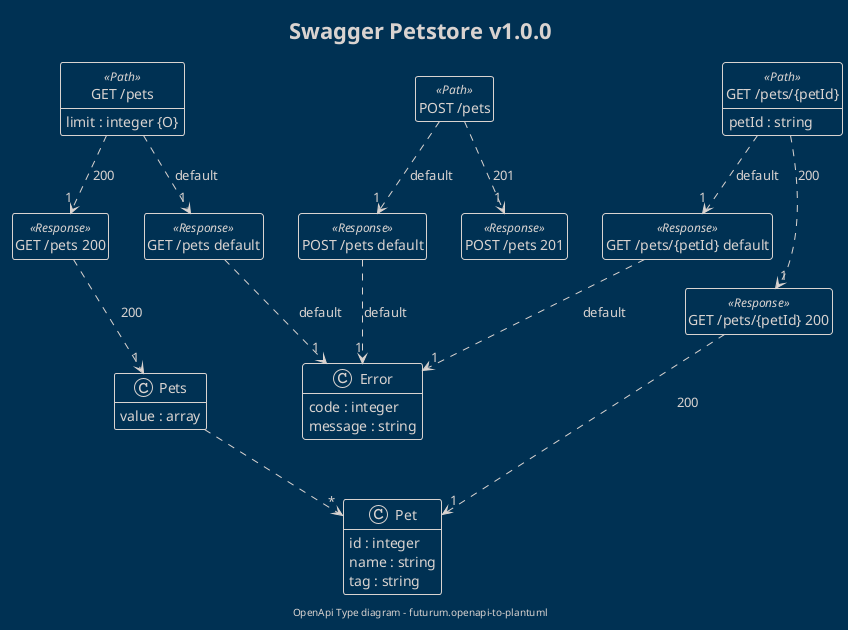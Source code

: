 @startuml OpenApi Type diagram
!theme blueprint

hide <<Path>> circle
hide <<Response>> circle
hide <<Parameter>> circle
hide empty methods
hide empty fields
set namespaceSeparator none

title Swagger Petstore v1.0.0
footer OpenApi Type diagram - futurum.openapi-to-plantuml
class "GET /pets" <<Path>> {
{field} limit : integer {O}
}
class "GET /pets 200" <<Response>> { }
class "GET /pets default" <<Response>> { }
class "POST /pets" <<Path>> {
}
class "POST /pets 201" <<Response>> { }
class "POST /pets default" <<Response>> { }
class "GET /pets/{petId}" <<Path>> {
{field} petId : string
}
class "GET /pets/{petId} 200" <<Response>> { }
class "GET /pets/{petId} default" <<Response>> { }
class Pet {
{field} id : integer
{field} name : string
{field} tag : string
}
class Pets {
{field} value : array
}
class Error {
{field} code : integer
{field} message : string
}
"GET /pets" ..> "1" "GET /pets 200" : 200
"GET /pets 200" ..> "1" "Pets" : "200"
"GET /pets" ..> "1" "GET /pets default" : default
"GET /pets default" ..> "1" "Error" : "default"
"POST /pets" ..> "1" "POST /pets 201" : 201
"POST /pets" ..> "1" "POST /pets default" : default
"POST /pets default" ..> "1" "Error" : "default"
"GET /pets/{petId}" ..> "1" "GET /pets/{petId} 200" : 200
"GET /pets/{petId} 200" ..> "1" "Pet" : "200"
"GET /pets/{petId}" ..> "1" "GET /pets/{petId} default" : default
"GET /pets/{petId} default" ..> "1" "Error" : "default"
"Pets" ..> "*" "Pet"


@enduml